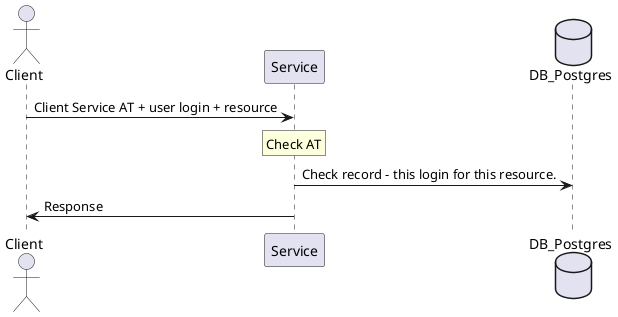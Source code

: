 @startuml
actor Client
Client -> Service: Client Service AT + user login + resource
database DB_Postgres
rnote over Service: Check AT
Service -> DB_Postgres: Check record - this login for this resource.
Service -> Client: Response
@enduml